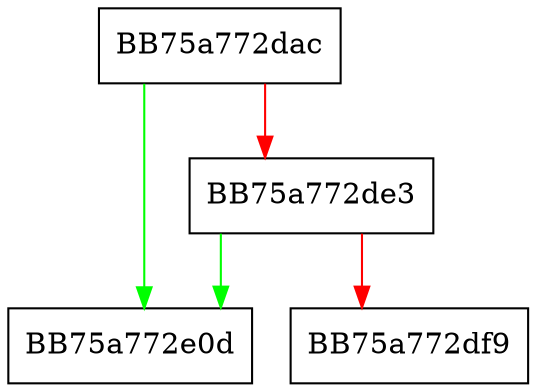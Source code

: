 digraph commit_locale_name {
  node [shape="box"];
  graph [splines=ortho];
  BB75a772dac -> BB75a772e0d [color="green"];
  BB75a772dac -> BB75a772de3 [color="red"];
  BB75a772de3 -> BB75a772e0d [color="green"];
  BB75a772de3 -> BB75a772df9 [color="red"];
}